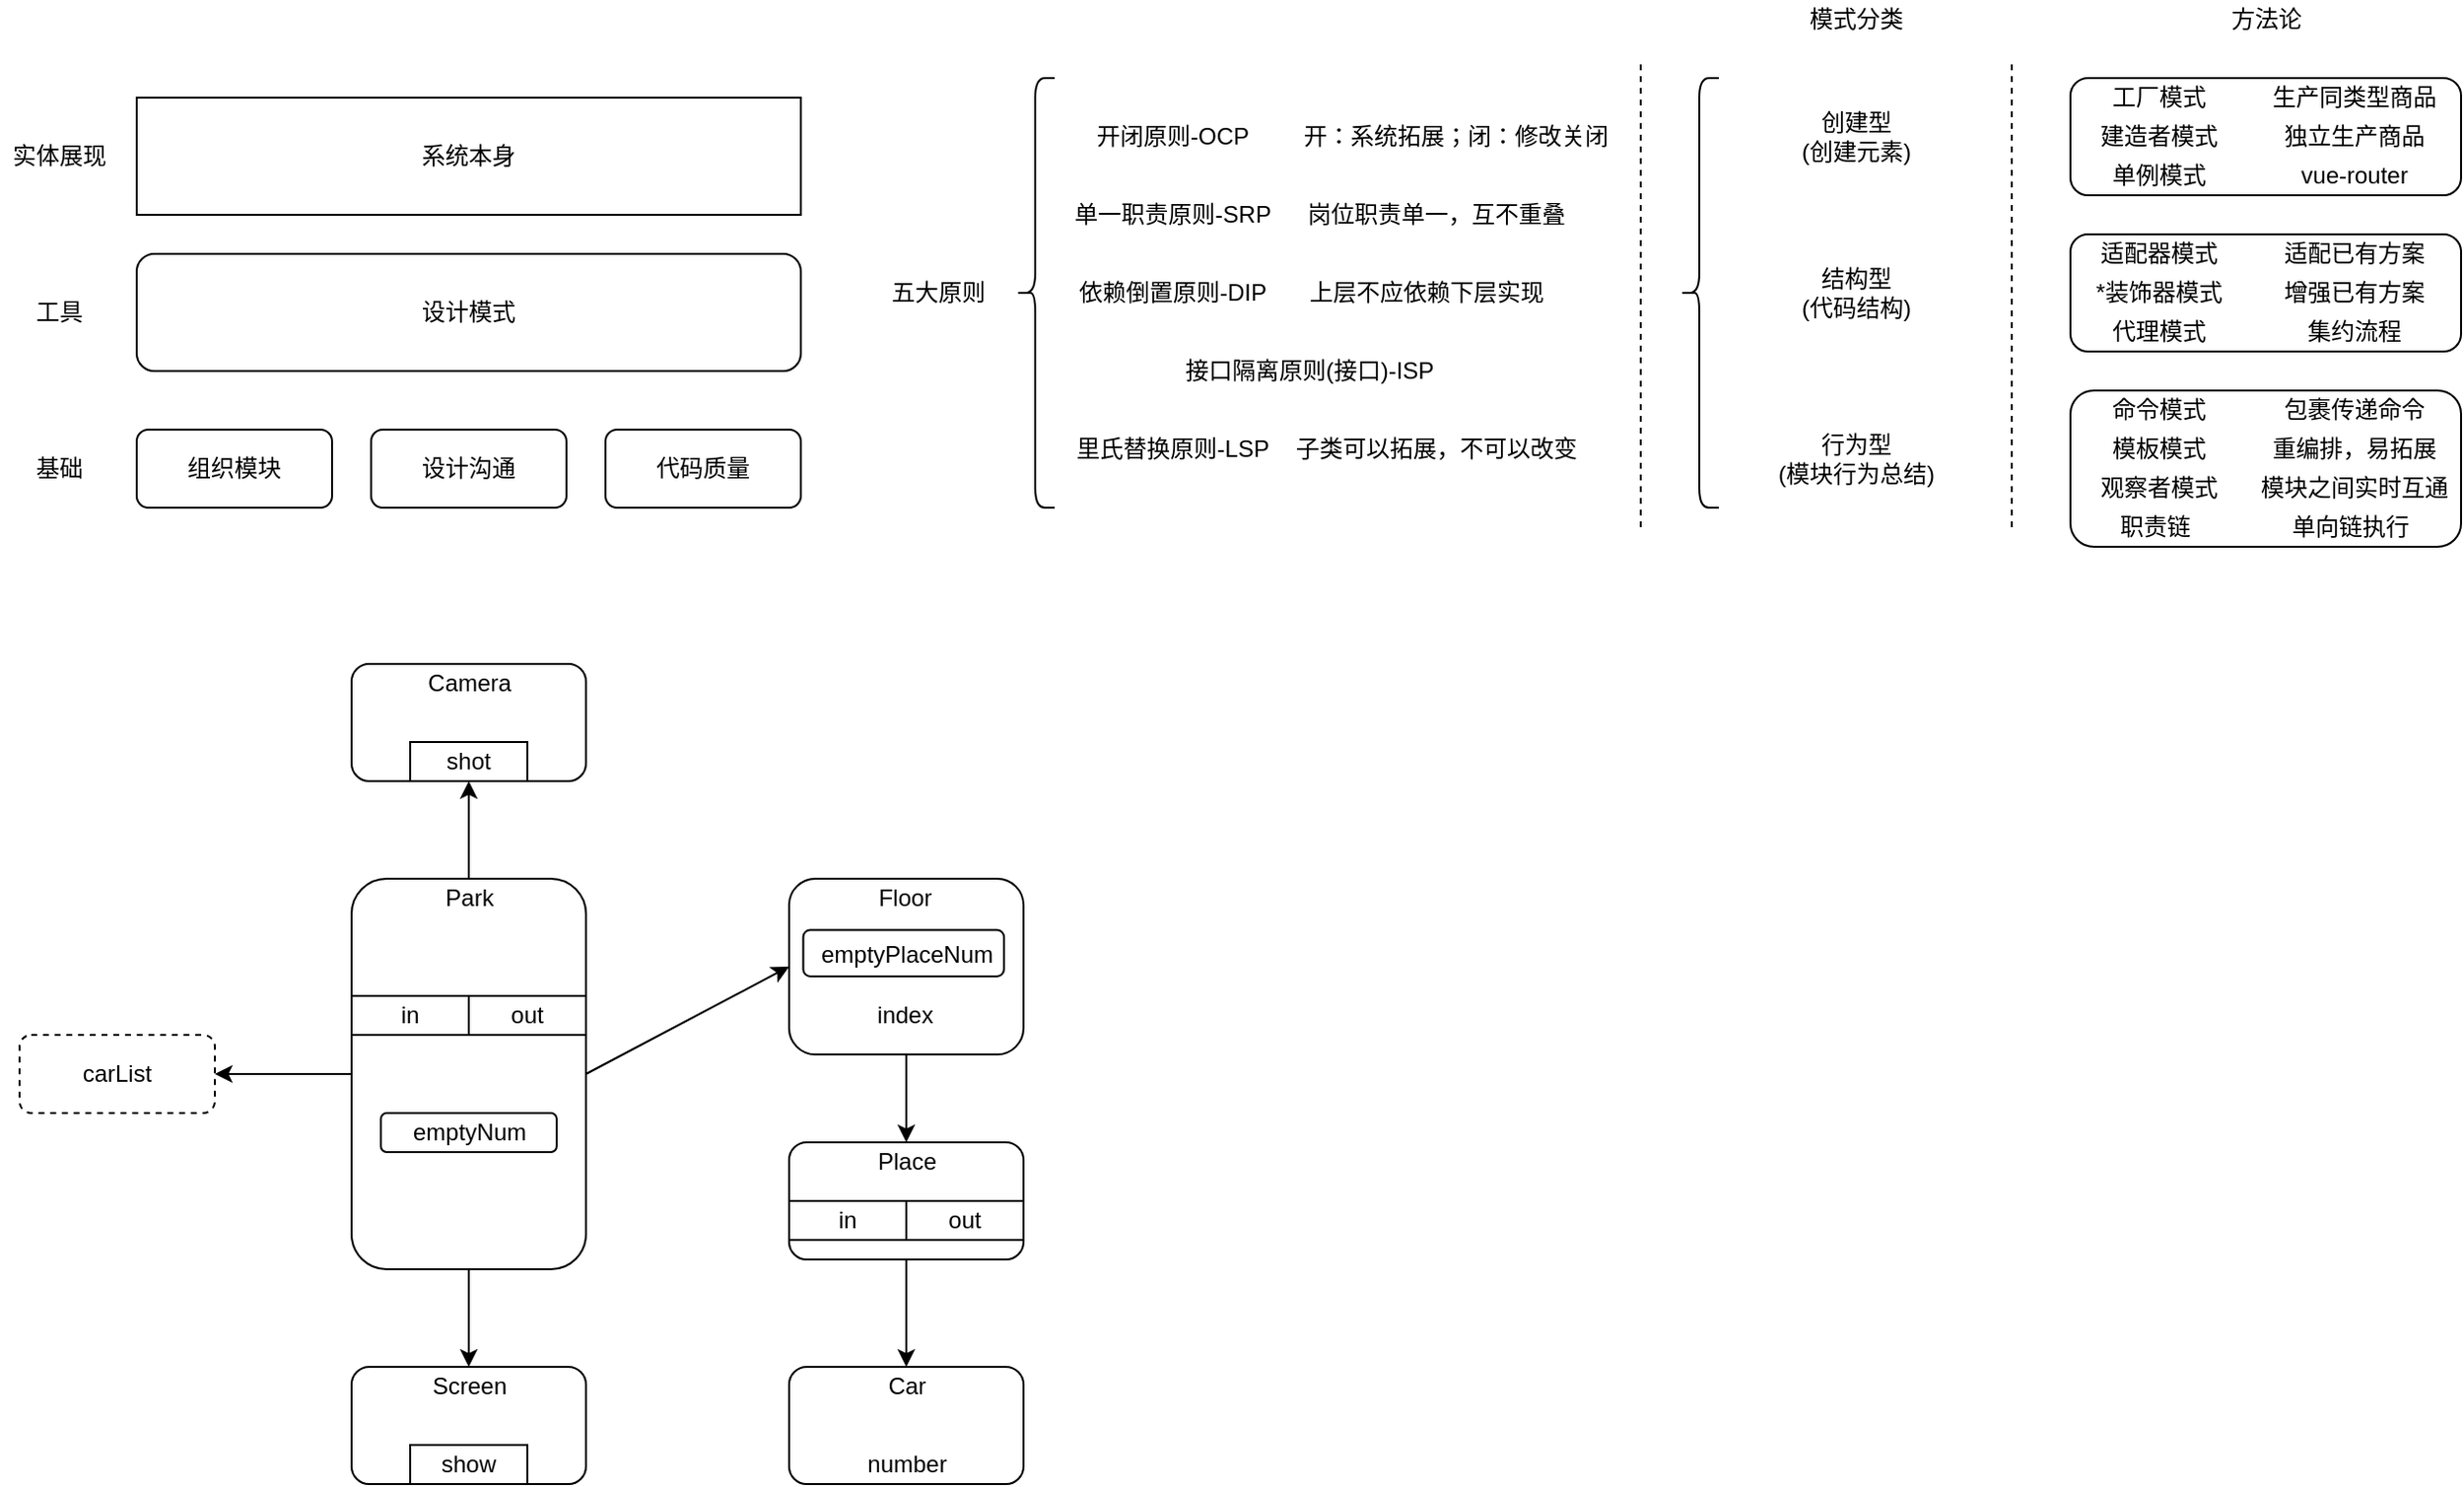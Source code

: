 <mxfile>
    <diagram id="fQRx8zBcLPSwf1lLUpr7" name="第 1 页">
        <mxGraphModel dx="597" dy="1476" grid="1" gridSize="10" guides="1" tooltips="1" connect="1" arrows="1" fold="1" page="1" pageScale="1" pageWidth="827" pageHeight="1169" math="0" shadow="0">
            <root>
                <mxCell id="0"/>
                <mxCell id="1" parent="0"/>
                <mxCell id="38" value="" style="rounded=1;whiteSpace=wrap;html=1;" vertex="1" parent="1">
                    <mxGeometry x="1070" y="10" width="200" height="60" as="geometry"/>
                </mxCell>
                <mxCell id="2" value="工具" style="text;html=1;align=center;verticalAlign=middle;resizable=0;points=[];autosize=1;strokeColor=none;fillColor=none;" parent="1" vertex="1">
                    <mxGeometry x="20" y="120" width="40" height="20" as="geometry"/>
                </mxCell>
                <mxCell id="3" value="基础" style="text;html=1;align=center;verticalAlign=middle;resizable=0;points=[];autosize=1;strokeColor=none;fillColor=none;" parent="1" vertex="1">
                    <mxGeometry x="20" y="200" width="40" height="20" as="geometry"/>
                </mxCell>
                <mxCell id="4" value="设计模式" style="rounded=1;whiteSpace=wrap;html=1;" parent="1" vertex="1">
                    <mxGeometry x="80" y="100" width="340" height="60" as="geometry"/>
                </mxCell>
                <mxCell id="5" value="组织模块" style="rounded=1;whiteSpace=wrap;html=1;" parent="1" vertex="1">
                    <mxGeometry x="80" y="190" width="100" height="40" as="geometry"/>
                </mxCell>
                <mxCell id="6" value="设计沟通" style="rounded=1;whiteSpace=wrap;html=1;" parent="1" vertex="1">
                    <mxGeometry x="200" y="190" width="100" height="40" as="geometry"/>
                </mxCell>
                <mxCell id="7" value="代码质量" style="rounded=1;whiteSpace=wrap;html=1;" parent="1" vertex="1">
                    <mxGeometry x="320" y="190" width="100" height="40" as="geometry"/>
                </mxCell>
                <mxCell id="8" value="实体展现" style="text;html=1;align=center;verticalAlign=middle;resizable=0;points=[];autosize=1;strokeColor=none;fillColor=none;" parent="1" vertex="1">
                    <mxGeometry x="10" y="40" width="60" height="20" as="geometry"/>
                </mxCell>
                <mxCell id="9" value="系统本身" style="whiteSpace=wrap;html=1;" parent="1" vertex="1">
                    <mxGeometry x="80" y="20" width="340" height="60" as="geometry"/>
                </mxCell>
                <mxCell id="10" value="" style="endArrow=none;dashed=1;html=1;" parent="1" edge="1">
                    <mxGeometry width="50" height="50" relative="1" as="geometry">
                        <mxPoint x="850" y="240" as="sourcePoint"/>
                        <mxPoint x="850" as="targetPoint"/>
                    </mxGeometry>
                </mxCell>
                <mxCell id="23" value="" style="edgeStyle=none;html=1;" edge="1" parent="1" source="11">
                    <mxGeometry relative="1" as="geometry">
                        <mxPoint x="530" y="120" as="targetPoint"/>
                    </mxGeometry>
                </mxCell>
                <mxCell id="11" value="" style="shape=curlyBracket;whiteSpace=wrap;html=1;rounded=1;" parent="1" vertex="1">
                    <mxGeometry x="530" y="10" width="20" height="220" as="geometry"/>
                </mxCell>
                <mxCell id="12" value="五大原则" style="text;html=1;align=center;verticalAlign=middle;resizable=0;points=[];autosize=1;strokeColor=none;fillColor=none;" parent="1" vertex="1">
                    <mxGeometry x="460" y="110" width="60" height="20" as="geometry"/>
                </mxCell>
                <mxCell id="13" value="开闭原则-OCP" style="text;html=1;align=center;verticalAlign=middle;resizable=0;points=[];autosize=1;strokeColor=none;fillColor=none;" parent="1" vertex="1">
                    <mxGeometry x="565" y="30" width="90" height="20" as="geometry"/>
                </mxCell>
                <mxCell id="14" value="开：系统拓展；闭：修改关闭" style="text;html=1;align=center;verticalAlign=middle;resizable=0;points=[];autosize=1;strokeColor=none;fillColor=none;" parent="1" vertex="1">
                    <mxGeometry x="670" y="30" width="170" height="20" as="geometry"/>
                </mxCell>
                <mxCell id="15" value="单一职责原则-SRP" style="text;html=1;align=center;verticalAlign=middle;resizable=0;points=[];autosize=1;strokeColor=none;fillColor=none;" vertex="1" parent="1">
                    <mxGeometry x="550" y="70" width="120" height="20" as="geometry"/>
                </mxCell>
                <mxCell id="16" value="岗位职责单一，互不重叠" style="text;html=1;align=center;verticalAlign=middle;resizable=0;points=[];autosize=1;strokeColor=none;fillColor=none;" vertex="1" parent="1">
                    <mxGeometry x="670" y="70" width="150" height="20" as="geometry"/>
                </mxCell>
                <mxCell id="17" value="依赖倒置原则-DIP" style="text;html=1;align=center;verticalAlign=middle;resizable=0;points=[];autosize=1;strokeColor=none;fillColor=none;" vertex="1" parent="1">
                    <mxGeometry x="555" y="110" width="110" height="20" as="geometry"/>
                </mxCell>
                <mxCell id="18" value="上层不应依赖下层实现" style="text;html=1;align=center;verticalAlign=middle;resizable=0;points=[];autosize=1;strokeColor=none;fillColor=none;" vertex="1" parent="1">
                    <mxGeometry x="670" y="110" width="140" height="20" as="geometry"/>
                </mxCell>
                <mxCell id="20" value="接口隔离原则(接口)-ISP" style="text;html=1;align=center;verticalAlign=middle;resizable=0;points=[];autosize=1;strokeColor=none;fillColor=none;" vertex="1" parent="1">
                    <mxGeometry x="610" y="150" width="140" height="20" as="geometry"/>
                </mxCell>
                <mxCell id="21" value="里氏替换原则-LSP" style="text;html=1;align=center;verticalAlign=middle;resizable=0;points=[];autosize=1;strokeColor=none;fillColor=none;" vertex="1" parent="1">
                    <mxGeometry x="555" y="190" width="110" height="20" as="geometry"/>
                </mxCell>
                <mxCell id="22" value="子类可以拓展，不可以改变" style="text;html=1;align=center;verticalAlign=middle;resizable=0;points=[];autosize=1;strokeColor=none;fillColor=none;" vertex="1" parent="1">
                    <mxGeometry x="665" y="190" width="160" height="20" as="geometry"/>
                </mxCell>
                <mxCell id="24" value="模式分类" style="text;html=1;align=center;verticalAlign=middle;resizable=0;points=[];autosize=1;strokeColor=none;fillColor=none;" vertex="1" parent="1">
                    <mxGeometry x="930" y="-30" width="60" height="20" as="geometry"/>
                </mxCell>
                <mxCell id="25" value="" style="shape=curlyBracket;whiteSpace=wrap;html=1;rounded=1;" vertex="1" parent="1">
                    <mxGeometry x="870" y="10" width="20" height="220" as="geometry"/>
                </mxCell>
                <mxCell id="26" value="创建型&lt;br&gt;(创建元素)" style="text;html=1;align=center;verticalAlign=middle;resizable=0;points=[];autosize=1;strokeColor=none;fillColor=none;" vertex="1" parent="1">
                    <mxGeometry x="925" y="25" width="70" height="30" as="geometry"/>
                </mxCell>
                <mxCell id="27" value="" style="endArrow=none;dashed=1;html=1;" edge="1" parent="1">
                    <mxGeometry width="50" height="50" relative="1" as="geometry">
                        <mxPoint x="1040" y="240" as="sourcePoint"/>
                        <mxPoint x="1040" as="targetPoint"/>
                    </mxGeometry>
                </mxCell>
                <mxCell id="28" value="方法论" style="text;html=1;align=center;verticalAlign=middle;resizable=0;points=[];autosize=1;strokeColor=none;fillColor=none;" vertex="1" parent="1">
                    <mxGeometry x="1145" y="-30" width="50" height="20" as="geometry"/>
                </mxCell>
                <mxCell id="30" value="工厂模式" style="text;html=1;align=center;verticalAlign=middle;resizable=0;points=[];autosize=1;strokeColor=none;fillColor=none;" vertex="1" parent="1">
                    <mxGeometry x="1085" y="10" width="60" height="20" as="geometry"/>
                </mxCell>
                <mxCell id="31" value="生产同类型商品" style="text;html=1;align=center;verticalAlign=middle;resizable=0;points=[];autosize=1;strokeColor=none;fillColor=none;" vertex="1" parent="1">
                    <mxGeometry x="1165" y="10" width="100" height="20" as="geometry"/>
                </mxCell>
                <mxCell id="32" value="建造者模式" style="text;html=1;align=center;verticalAlign=middle;resizable=0;points=[];autosize=1;strokeColor=none;fillColor=none;" vertex="1" parent="1">
                    <mxGeometry x="1075" y="30" width="80" height="20" as="geometry"/>
                </mxCell>
                <mxCell id="33" value="独立生产商品" style="text;html=1;align=center;verticalAlign=middle;resizable=0;points=[];autosize=1;strokeColor=none;fillColor=none;" vertex="1" parent="1">
                    <mxGeometry x="1170" y="30" width="90" height="20" as="geometry"/>
                </mxCell>
                <mxCell id="34" value="单例模式" style="text;html=1;align=center;verticalAlign=middle;resizable=0;points=[];autosize=1;strokeColor=none;fillColor=none;" vertex="1" parent="1">
                    <mxGeometry x="1085" y="50" width="60" height="20" as="geometry"/>
                </mxCell>
                <mxCell id="35" value="vue-router" style="text;html=1;align=center;verticalAlign=middle;resizable=0;points=[];autosize=1;strokeColor=none;fillColor=none;" vertex="1" parent="1">
                    <mxGeometry x="1180" y="50" width="70" height="20" as="geometry"/>
                </mxCell>
                <mxCell id="39" value="行为型&lt;br&gt;(模块行为总结)" style="text;html=1;align=center;verticalAlign=middle;resizable=0;points=[];autosize=1;strokeColor=none;fillColor=none;" vertex="1" parent="1">
                    <mxGeometry x="910" y="190" width="100" height="30" as="geometry"/>
                </mxCell>
                <mxCell id="41" value="" style="rounded=1;whiteSpace=wrap;html=1;" vertex="1" parent="1">
                    <mxGeometry x="1070" y="170" width="200" height="80" as="geometry"/>
                </mxCell>
                <mxCell id="42" value="命令模式" style="text;html=1;align=center;verticalAlign=middle;resizable=0;points=[];autosize=1;strokeColor=none;fillColor=none;" vertex="1" parent="1">
                    <mxGeometry x="1085" y="170" width="60" height="20" as="geometry"/>
                </mxCell>
                <mxCell id="43" value="包裹传递命令" style="text;html=1;align=center;verticalAlign=middle;resizable=0;points=[];autosize=1;strokeColor=none;fillColor=none;" vertex="1" parent="1">
                    <mxGeometry x="1170" y="170" width="90" height="20" as="geometry"/>
                </mxCell>
                <mxCell id="44" value="模板模式" style="text;html=1;align=center;verticalAlign=middle;resizable=0;points=[];autosize=1;strokeColor=none;fillColor=none;" vertex="1" parent="1">
                    <mxGeometry x="1085" y="190" width="60" height="20" as="geometry"/>
                </mxCell>
                <mxCell id="45" value="重编排，易拓展" style="text;html=1;align=center;verticalAlign=middle;resizable=0;points=[];autosize=1;strokeColor=none;fillColor=none;" vertex="1" parent="1">
                    <mxGeometry x="1165" y="190" width="100" height="20" as="geometry"/>
                </mxCell>
                <mxCell id="46" value="观察者模式" style="text;html=1;align=center;verticalAlign=middle;resizable=0;points=[];autosize=1;strokeColor=none;fillColor=none;" vertex="1" parent="1">
                    <mxGeometry x="1075" y="210" width="80" height="20" as="geometry"/>
                </mxCell>
                <mxCell id="47" value="模块之间实时互通" style="text;html=1;align=center;verticalAlign=middle;resizable=0;points=[];autosize=1;strokeColor=none;fillColor=none;" vertex="1" parent="1">
                    <mxGeometry x="1160" y="210" width="110" height="20" as="geometry"/>
                </mxCell>
                <mxCell id="49" value="结构型&lt;br&gt;(代码结构)" style="text;html=1;align=center;verticalAlign=middle;resizable=0;points=[];autosize=1;strokeColor=none;fillColor=none;" vertex="1" parent="1">
                    <mxGeometry x="925" y="105" width="70" height="30" as="geometry"/>
                </mxCell>
                <mxCell id="50" value="" style="rounded=1;whiteSpace=wrap;html=1;" vertex="1" parent="1">
                    <mxGeometry x="1070" y="90" width="200" height="60" as="geometry"/>
                </mxCell>
                <mxCell id="51" value="适配器模式" style="text;html=1;align=center;verticalAlign=middle;resizable=0;points=[];autosize=1;strokeColor=none;fillColor=none;" vertex="1" parent="1">
                    <mxGeometry x="1075" y="90" width="80" height="20" as="geometry"/>
                </mxCell>
                <mxCell id="52" value="适配已有方案" style="text;html=1;align=center;verticalAlign=middle;resizable=0;points=[];autosize=1;strokeColor=none;fillColor=none;" vertex="1" parent="1">
                    <mxGeometry x="1170" y="90" width="90" height="20" as="geometry"/>
                </mxCell>
                <mxCell id="53" value="*装饰器模式" style="text;html=1;align=center;verticalAlign=middle;resizable=0;points=[];autosize=1;strokeColor=none;fillColor=none;" vertex="1" parent="1">
                    <mxGeometry x="1075" y="110" width="80" height="20" as="geometry"/>
                </mxCell>
                <mxCell id="54" value="增强已有方案" style="text;html=1;align=center;verticalAlign=middle;resizable=0;points=[];autosize=1;strokeColor=none;fillColor=none;" vertex="1" parent="1">
                    <mxGeometry x="1170" y="110" width="90" height="20" as="geometry"/>
                </mxCell>
                <mxCell id="55" value="代理模式" style="text;html=1;align=center;verticalAlign=middle;resizable=0;points=[];autosize=1;strokeColor=none;fillColor=none;" vertex="1" parent="1">
                    <mxGeometry x="1085" y="130" width="60" height="20" as="geometry"/>
                </mxCell>
                <mxCell id="56" value="集约流程" style="text;html=1;align=center;verticalAlign=middle;resizable=0;points=[];autosize=1;strokeColor=none;fillColor=none;" vertex="1" parent="1">
                    <mxGeometry x="1185" y="130" width="60" height="20" as="geometry"/>
                </mxCell>
                <mxCell id="57" value="职责链" style="text;html=1;align=center;verticalAlign=middle;resizable=0;points=[];autosize=1;strokeColor=none;fillColor=none;" vertex="1" parent="1">
                    <mxGeometry x="1087.5" y="230" width="50" height="20" as="geometry"/>
                </mxCell>
                <mxCell id="58" value="单向链执行" style="text;html=1;align=center;verticalAlign=middle;resizable=0;points=[];autosize=1;strokeColor=none;fillColor=none;" vertex="1" parent="1">
                    <mxGeometry x="1172.5" y="230" width="80" height="20" as="geometry"/>
                </mxCell>
                <mxCell id="60" value="carList" style="rounded=1;whiteSpace=wrap;html=1;dashed=1;" vertex="1" parent="1">
                    <mxGeometry x="20" y="500" width="100" height="40" as="geometry"/>
                </mxCell>
                <mxCell id="63" value="" style="group" vertex="1" connectable="0" parent="1">
                    <mxGeometry x="190" y="670" width="120" height="60" as="geometry"/>
                </mxCell>
                <mxCell id="61" value="" style="rounded=1;whiteSpace=wrap;html=1;" vertex="1" parent="63">
                    <mxGeometry width="120" height="60" as="geometry"/>
                </mxCell>
                <mxCell id="62" value="Screen" style="text;html=1;align=center;verticalAlign=middle;resizable=0;points=[];autosize=1;strokeColor=none;fillColor=none;" vertex="1" parent="63">
                    <mxGeometry x="35" width="50" height="20" as="geometry"/>
                </mxCell>
                <mxCell id="85" value="show" style="whiteSpace=wrap;html=1;" vertex="1" parent="63">
                    <mxGeometry x="30" y="40" width="60" height="20" as="geometry"/>
                </mxCell>
                <mxCell id="95" style="edgeStyle=none;html=1;exitX=0.5;exitY=1;exitDx=0;exitDy=0;" edge="1" parent="1" source="64" target="62">
                    <mxGeometry relative="1" as="geometry"/>
                </mxCell>
                <mxCell id="96" style="edgeStyle=none;html=1;exitX=0.5;exitY=0;exitDx=0;exitDy=0;entryX=0.5;entryY=1;entryDx=0;entryDy=0;" edge="1" parent="1" source="64" target="90">
                    <mxGeometry relative="1" as="geometry"/>
                </mxCell>
                <mxCell id="97" style="edgeStyle=none;html=1;exitX=0;exitY=0.5;exitDx=0;exitDy=0;entryX=1;entryY=0.5;entryDx=0;entryDy=0;" edge="1" parent="1" source="64" target="60">
                    <mxGeometry relative="1" as="geometry"/>
                </mxCell>
                <mxCell id="98" style="edgeStyle=none;html=1;exitX=1;exitY=0.5;exitDx=0;exitDy=0;entryX=0;entryY=0.5;entryDx=0;entryDy=0;" edge="1" parent="1" source="64" target="75">
                    <mxGeometry relative="1" as="geometry"/>
                </mxCell>
                <mxCell id="64" value="" style="rounded=1;whiteSpace=wrap;html=1;" vertex="1" parent="1">
                    <mxGeometry x="190" y="420" width="120" height="200" as="geometry"/>
                </mxCell>
                <mxCell id="65" value="Park" style="text;html=1;align=center;verticalAlign=middle;resizable=0;points=[];autosize=1;strokeColor=none;fillColor=none;" vertex="1" parent="1">
                    <mxGeometry x="230" y="420" width="40" height="20" as="geometry"/>
                </mxCell>
                <mxCell id="66" value="" style="group" vertex="1" connectable="0" parent="1">
                    <mxGeometry x="190" y="310" width="120" height="60" as="geometry"/>
                </mxCell>
                <mxCell id="67" value="" style="rounded=1;whiteSpace=wrap;html=1;" vertex="1" parent="66">
                    <mxGeometry width="120" height="60" as="geometry"/>
                </mxCell>
                <mxCell id="68" value="Camera" style="text;html=1;align=center;verticalAlign=middle;resizable=0;points=[];autosize=1;strokeColor=none;fillColor=none;" vertex="1" parent="66">
                    <mxGeometry x="30" width="60" height="20" as="geometry"/>
                </mxCell>
                <mxCell id="90" value="shot" style="whiteSpace=wrap;html=1;" vertex="1" parent="66">
                    <mxGeometry x="30" y="40" width="60" height="20" as="geometry"/>
                </mxCell>
                <mxCell id="71" value="" style="group" vertex="1" connectable="0" parent="1">
                    <mxGeometry x="414" y="555" width="120" height="90" as="geometry"/>
                </mxCell>
                <mxCell id="72" value="" style="rounded=1;whiteSpace=wrap;html=1;" vertex="1" parent="71">
                    <mxGeometry width="120" height="60" as="geometry"/>
                </mxCell>
                <mxCell id="73" value="Place" style="text;html=1;align=center;verticalAlign=middle;resizable=0;points=[];autosize=1;strokeColor=none;fillColor=none;" vertex="1" parent="71">
                    <mxGeometry x="35" width="50" height="20" as="geometry"/>
                </mxCell>
                <mxCell id="81" value="in" style="whiteSpace=wrap;html=1;" vertex="1" parent="71">
                    <mxGeometry y="30" width="60" height="20" as="geometry"/>
                </mxCell>
                <mxCell id="82" value="out" style="whiteSpace=wrap;html=1;" vertex="1" parent="71">
                    <mxGeometry x="60" y="30" width="60" height="20" as="geometry"/>
                </mxCell>
                <mxCell id="74" value="" style="group" vertex="1" connectable="0" parent="1">
                    <mxGeometry x="414" y="420" width="120" height="90" as="geometry"/>
                </mxCell>
                <mxCell id="75" value="" style="rounded=1;whiteSpace=wrap;html=1;" vertex="1" parent="74">
                    <mxGeometry width="120" height="90" as="geometry"/>
                </mxCell>
                <mxCell id="76" value="Floor" style="text;html=1;align=center;verticalAlign=middle;resizable=0;points=[];autosize=1;strokeColor=none;fillColor=none;" vertex="1" parent="74">
                    <mxGeometry x="38.667" width="40" height="20" as="geometry"/>
                </mxCell>
                <mxCell id="83" value="index" style="text;html=1;align=center;verticalAlign=middle;resizable=0;points=[];autosize=1;strokeColor=none;fillColor=none;" vertex="1" parent="74">
                    <mxGeometry x="38.667" y="60.0" width="40" height="20" as="geometry"/>
                </mxCell>
                <mxCell id="109" value="" style="group" vertex="1" connectable="0" parent="74">
                    <mxGeometry x="7.25" y="26.25" width="102.75" height="23.75" as="geometry"/>
                </mxCell>
                <mxCell id="108" value="" style="rounded=1;whiteSpace=wrap;html=1;" vertex="1" parent="109">
                    <mxGeometry width="102.75" height="23.75" as="geometry"/>
                </mxCell>
                <mxCell id="84" value="emptyPlaceNum" style="text;html=1;align=center;verticalAlign=middle;resizable=0;points=[];autosize=1;strokeColor=none;fillColor=none;" vertex="1" parent="109">
                    <mxGeometry x="2.446" y="2.375" width="100" height="20" as="geometry"/>
                </mxCell>
                <mxCell id="77" value="" style="group" vertex="1" connectable="0" parent="1">
                    <mxGeometry x="414" y="670" width="120" height="60" as="geometry"/>
                </mxCell>
                <mxCell id="78" value="" style="rounded=1;whiteSpace=wrap;html=1;" vertex="1" parent="77">
                    <mxGeometry width="120" height="60" as="geometry"/>
                </mxCell>
                <mxCell id="79" value="Car" style="text;html=1;align=center;verticalAlign=middle;resizable=0;points=[];autosize=1;strokeColor=none;fillColor=none;" vertex="1" parent="77">
                    <mxGeometry x="45" width="30" height="20" as="geometry"/>
                </mxCell>
                <mxCell id="80" value="number" style="text;html=1;align=center;verticalAlign=middle;resizable=0;points=[];autosize=1;strokeColor=none;fillColor=none;" vertex="1" parent="77">
                    <mxGeometry x="30" y="40" width="60" height="20" as="geometry"/>
                </mxCell>
                <mxCell id="91" value="in" style="whiteSpace=wrap;html=1;" vertex="1" parent="1">
                    <mxGeometry x="190" y="480" width="60" height="20" as="geometry"/>
                </mxCell>
                <mxCell id="92" value="out" style="whiteSpace=wrap;html=1;" vertex="1" parent="1">
                    <mxGeometry x="250" y="480" width="60" height="20" as="geometry"/>
                </mxCell>
                <mxCell id="104" style="edgeStyle=none;html=1;exitX=0.5;exitY=1;exitDx=0;exitDy=0;" edge="1" parent="1" source="75" target="73">
                    <mxGeometry relative="1" as="geometry"/>
                </mxCell>
                <mxCell id="105" style="edgeStyle=none;html=1;exitX=0.5;exitY=1;exitDx=0;exitDy=0;" edge="1" parent="1" source="72">
                    <mxGeometry relative="1" as="geometry">
                        <mxPoint x="474" y="670" as="targetPoint"/>
                    </mxGeometry>
                </mxCell>
                <mxCell id="107" value="" style="group" vertex="1" connectable="0" parent="1">
                    <mxGeometry x="205" y="540" width="90" height="20" as="geometry"/>
                </mxCell>
                <mxCell id="106" value="" style="rounded=1;whiteSpace=wrap;html=1;" vertex="1" parent="107">
                    <mxGeometry width="90" height="20" as="geometry"/>
                </mxCell>
                <mxCell id="93" value="emptyNum" style="text;html=1;align=center;verticalAlign=middle;resizable=0;points=[];autosize=1;strokeColor=none;fillColor=none;" vertex="1" parent="107">
                    <mxGeometry x="10" width="70" height="20" as="geometry"/>
                </mxCell>
            </root>
        </mxGraphModel>
    </diagram>
</mxfile>